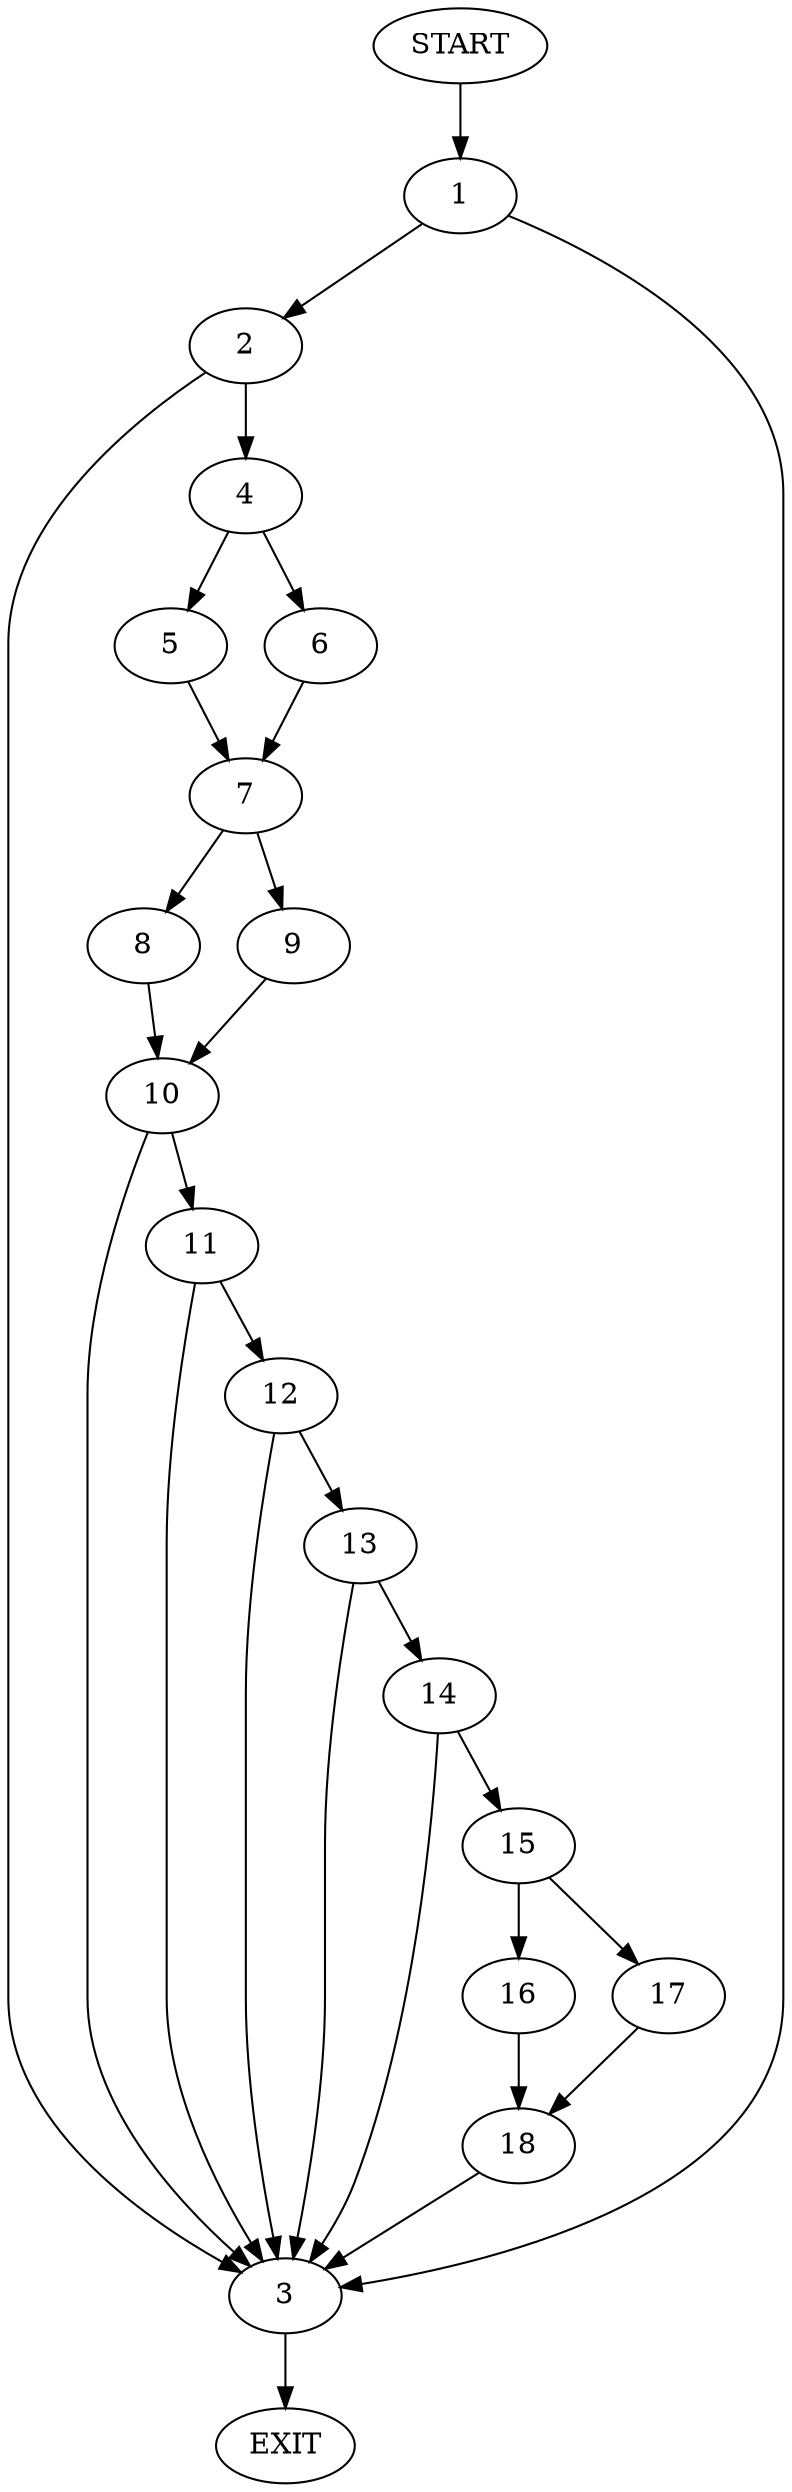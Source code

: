 digraph {
0 [label="START"];
1;
2;
3;
4;
5;
6;
7;
8;
9;
10;
11;
12;
13;
14;
15;
16;
17;
18;
19 [label="EXIT"];
0 -> 1;
1 -> 2;
1 -> 3;
3 -> 19;
2 -> 4;
2 -> 3;
4 -> 5;
4 -> 6;
5 -> 7;
6 -> 7;
7 -> 8;
7 -> 9;
8 -> 10;
9 -> 10;
10 -> 3;
10 -> 11;
11 -> 3;
11 -> 12;
12 -> 13;
12 -> 3;
13 -> 3;
13 -> 14;
14 -> 3;
14 -> 15;
15 -> 16;
15 -> 17;
16 -> 18;
17 -> 18;
18 -> 3;
}
